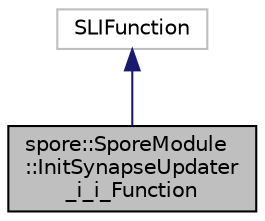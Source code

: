 digraph "spore::SporeModule::InitSynapseUpdater_i_i_Function"
{
  edge [fontname="Helvetica",fontsize="10",labelfontname="Helvetica",labelfontsize="10"];
  node [fontname="Helvetica",fontsize="10",shape=record];
  Node2 [label="spore::SporeModule\l::InitSynapseUpdater\l_i_i_Function",height=0.2,width=0.4,color="black", fillcolor="grey75", style="filled", fontcolor="black"];
  Node3 -> Node2 [dir="back",color="midnightblue",fontsize="10",style="solid",fontname="Helvetica"];
  Node3 [label="SLIFunction",height=0.2,width=0.4,color="grey75", fillcolor="white", style="filled"];
}
